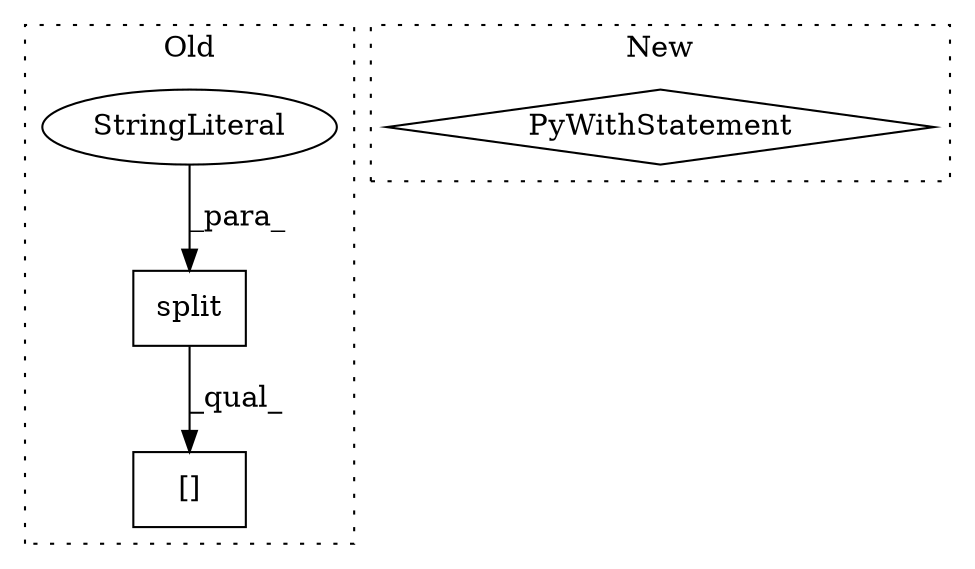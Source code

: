 digraph G {
subgraph cluster0 {
1 [label="split" a="32" s="5885,5894" l="6,1" shape="box"];
3 [label="StringLiteral" a="45" s="5891" l="3" shape="ellipse"];
4 [label="[]" a="2" s="5866,5897" l="30,1" shape="box"];
label = "Old";
style="dotted";
}
subgraph cluster1 {
2 [label="PyWithStatement" a="104" s="5700,5740" l="10,2" shape="diamond"];
label = "New";
style="dotted";
}
1 -> 4 [label="_qual_"];
3 -> 1 [label="_para_"];
}